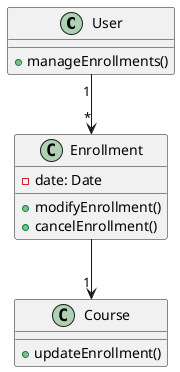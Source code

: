 @startuml
class User {
  + manageEnrollments()
}

class Course {
  + updateEnrollment()
}

class Enrollment {
  - date: Date
  + modifyEnrollment()
  + cancelEnrollment()
}

User "1" --> "*" Enrollment
Enrollment --> "1" Course
@enduml